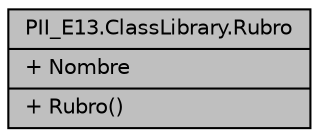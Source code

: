 digraph "PII_E13.ClassLibrary.Rubro"
{
 // INTERACTIVE_SVG=YES
 // LATEX_PDF_SIZE
  edge [fontname="Helvetica",fontsize="10",labelfontname="Helvetica",labelfontsize="10"];
  node [fontname="Helvetica",fontsize="10",shape=record];
  Node1 [label="{PII_E13.ClassLibrary.Rubro\n|+ Nombre\l|+ Rubro()\l}",height=0.2,width=0.4,color="black", fillcolor="grey75", style="filled", fontcolor="black",tooltip=" "];
}

